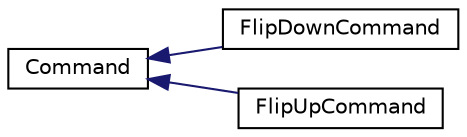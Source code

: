digraph "Graphical Class Hierarchy"
{
  edge [fontname="Helvetica",fontsize="10",labelfontname="Helvetica",labelfontsize="10"];
  node [fontname="Helvetica",fontsize="10",shape=record];
  rankdir="LR";
  Node1 [label="Command",height=0.2,width=0.4,color="black", fillcolor="white", style="filled",URL="$classCommand.html"];
  Node1 -> Node2 [dir="back",color="midnightblue",fontsize="10",style="solid",fontname="Helvetica"];
  Node2 [label="FlipDownCommand",height=0.2,width=0.4,color="black", fillcolor="white", style="filled",URL="$classFlipDownCommand.html"];
  Node1 -> Node3 [dir="back",color="midnightblue",fontsize="10",style="solid",fontname="Helvetica"];
  Node3 [label="FlipUpCommand",height=0.2,width=0.4,color="black", fillcolor="white", style="filled",URL="$classFlipUpCommand.html"];
}
